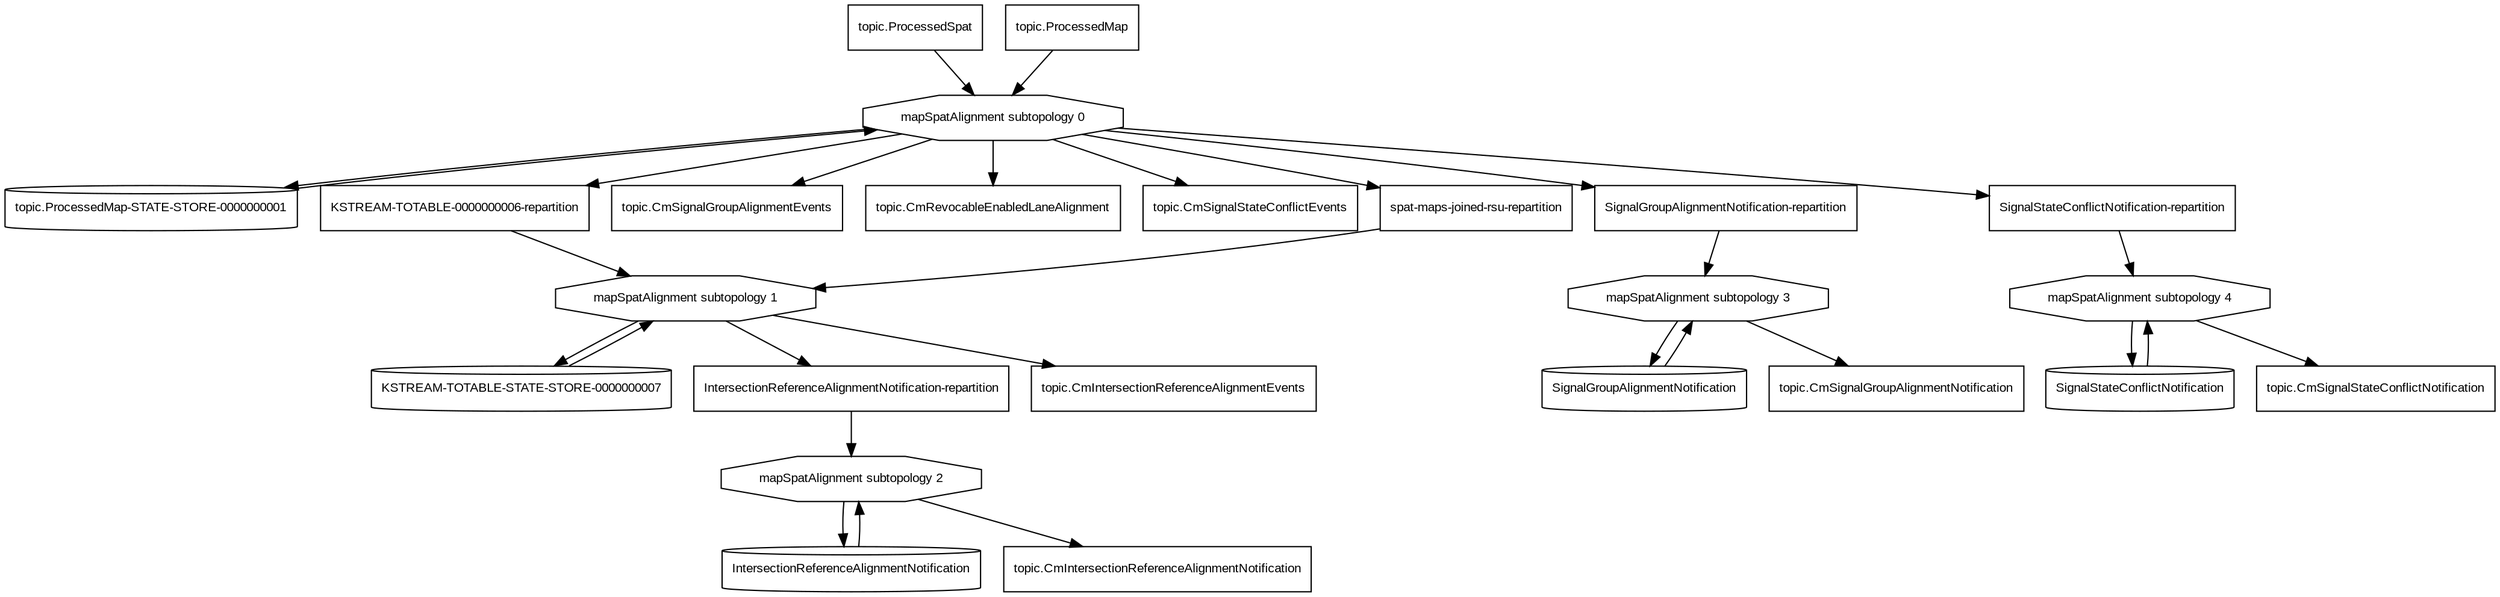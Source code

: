 strict digraph G {
  node [fontsize=10.0 fontname=Arial];
  mapSpatAlignment_subtopology_0 [ label="mapSpatAlignment subtopology 0" shape="octagon" ];
  topic_ProcessedSpat [ label="topic.ProcessedSpat" shape="box" ];
  mapSpatAlignment_topic_ProcessedMap_STATE_STORE_0000000001 [ label="topic.ProcessedMap-STATE-STORE-0000000001" shape="cylinder" ];
  topic_ProcessedMap [ label="topic.ProcessedMap" shape="box" ];
  KSTREAM_TOTABLE_0000000006_repartition [ label="KSTREAM-TOTABLE-0000000006-repartition" shape="box" ];
  topic_CmSignalGroupAlignmentEvents [ label="topic.CmSignalGroupAlignmentEvents" shape="box" ];
  topic_CmRevocableEnabledLaneAlignment [ label="topic.CmRevocableEnabledLaneAlignment" shape="box" ];
  topic_CmSignalStateConflictEvents [ label="topic.CmSignalStateConflictEvents" shape="box" ];
  SignalGroupAlignmentNotification_repartition [ label="SignalGroupAlignmentNotification-repartition" shape="box" ];
  SignalStateConflictNotification_repartition [ label="SignalStateConflictNotification-repartition" shape="box" ];
  spat_maps_joined_rsu_repartition [ label="spat-maps-joined-rsu-repartition" shape="box" ];
  mapSpatAlignment_subtopology_1 [ label="mapSpatAlignment subtopology 1" shape="octagon" ];
  mapSpatAlignment_KSTREAM_TOTABLE_STATE_STORE_0000000007 [ label="KSTREAM-TOTABLE-STATE-STORE-0000000007" shape="cylinder" ];
  IntersectionReferenceAlignmentNotification_repartition [ label="IntersectionReferenceAlignmentNotification-repartition" shape="box" ];
  topic_CmIntersectionReferenceAlignmentEvents [ label="topic.CmIntersectionReferenceAlignmentEvents" shape="box" ];
  mapSpatAlignment_subtopology_2 [ label="mapSpatAlignment subtopology 2" shape="octagon" ];
  mapSpatAlignment_IntersectionReferenceAlignmentNotification [ label="IntersectionReferenceAlignmentNotification" shape="cylinder" ];
  topic_CmIntersectionReferenceAlignmentNotification [ label="topic.CmIntersectionReferenceAlignmentNotification" shape="box" ];
  mapSpatAlignment_subtopology_3 [ label="mapSpatAlignment subtopology 3" shape="octagon" ];
  mapSpatAlignment_SignalGroupAlignmentNotification [ label="SignalGroupAlignmentNotification" shape="cylinder" ];
  topic_CmSignalGroupAlignmentNotification [ label="topic.CmSignalGroupAlignmentNotification" shape="box" ];
  mapSpatAlignment_subtopology_4 [ label="mapSpatAlignment subtopology 4" shape="octagon" ];
  mapSpatAlignment_SignalStateConflictNotification [ label="SignalStateConflictNotification" shape="cylinder" ];
  topic_CmSignalStateConflictNotification [ label="topic.CmSignalStateConflictNotification" shape="box" ];
  topic_ProcessedSpat -> mapSpatAlignment_subtopology_0;
  mapSpatAlignment_subtopology_0 -> mapSpatAlignment_topic_ProcessedMap_STATE_STORE_0000000001;
  mapSpatAlignment_topic_ProcessedMap_STATE_STORE_0000000001 -> mapSpatAlignment_subtopology_0;
  topic_ProcessedMap -> mapSpatAlignment_subtopology_0;
  mapSpatAlignment_subtopology_0 -> KSTREAM_TOTABLE_0000000006_repartition;
  mapSpatAlignment_subtopology_0 -> topic_CmSignalGroupAlignmentEvents;
  mapSpatAlignment_subtopology_0 -> topic_CmRevocableEnabledLaneAlignment;
  mapSpatAlignment_subtopology_0 -> topic_CmSignalStateConflictEvents;
  mapSpatAlignment_subtopology_0 -> SignalGroupAlignmentNotification_repartition;
  mapSpatAlignment_subtopology_0 -> SignalStateConflictNotification_repartition;
  mapSpatAlignment_subtopology_0 -> spat_maps_joined_rsu_repartition;
  spat_maps_joined_rsu_repartition -> mapSpatAlignment_subtopology_1;
  mapSpatAlignment_subtopology_1 -> mapSpatAlignment_KSTREAM_TOTABLE_STATE_STORE_0000000007;
  mapSpatAlignment_KSTREAM_TOTABLE_STATE_STORE_0000000007 -> mapSpatAlignment_subtopology_1;
  KSTREAM_TOTABLE_0000000006_repartition -> mapSpatAlignment_subtopology_1;
  mapSpatAlignment_subtopology_1 -> IntersectionReferenceAlignmentNotification_repartition;
  mapSpatAlignment_subtopology_1 -> topic_CmIntersectionReferenceAlignmentEvents;
  IntersectionReferenceAlignmentNotification_repartition -> mapSpatAlignment_subtopology_2;
  mapSpatAlignment_subtopology_2 -> mapSpatAlignment_IntersectionReferenceAlignmentNotification;
  mapSpatAlignment_IntersectionReferenceAlignmentNotification -> mapSpatAlignment_subtopology_2;
  mapSpatAlignment_subtopology_2 -> topic_CmIntersectionReferenceAlignmentNotification;
  SignalGroupAlignmentNotification_repartition -> mapSpatAlignment_subtopology_3;
  mapSpatAlignment_subtopology_3 -> mapSpatAlignment_SignalGroupAlignmentNotification;
  mapSpatAlignment_SignalGroupAlignmentNotification -> mapSpatAlignment_subtopology_3;
  mapSpatAlignment_subtopology_3 -> topic_CmSignalGroupAlignmentNotification;
  SignalStateConflictNotification_repartition -> mapSpatAlignment_subtopology_4;
  mapSpatAlignment_subtopology_4 -> mapSpatAlignment_SignalStateConflictNotification;
  mapSpatAlignment_SignalStateConflictNotification -> mapSpatAlignment_subtopology_4;
  mapSpatAlignment_subtopology_4 -> topic_CmSignalStateConflictNotification;
}